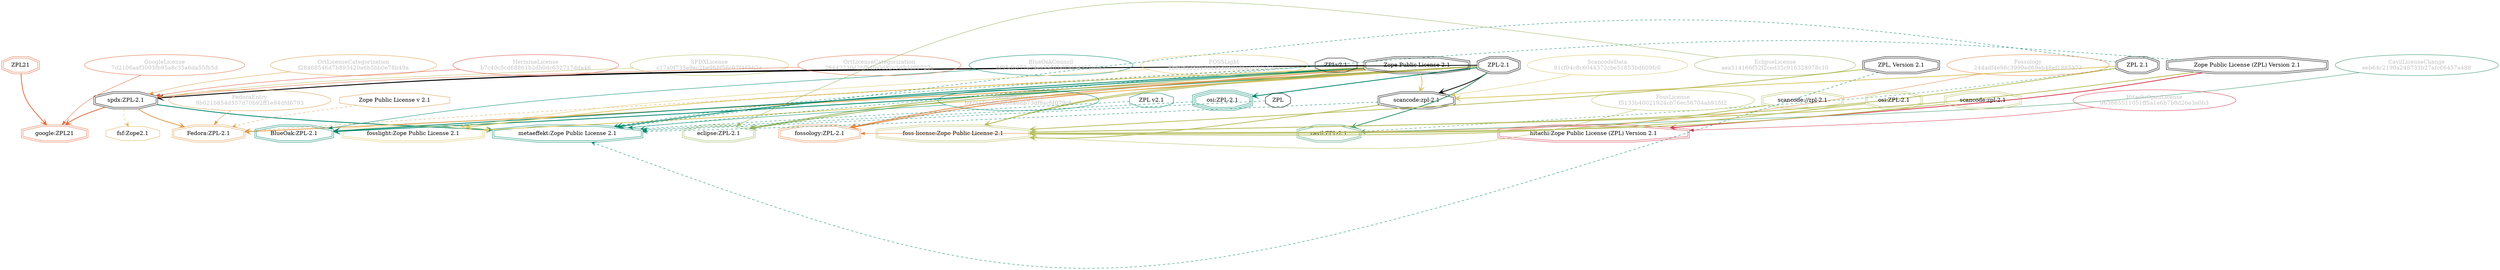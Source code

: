 strict digraph {
    node [shape=box];
    graph [splines=curved];
    4422 [label="SPDXLicense\nc17a0f735e9ec2be968f56c07f46bb2a"
         ,fontcolor=gray
         ,color="#b8bf62"
         ,fillcolor="beige;1"
         ,shape=ellipse];
    4423 [label="spdx:ZPL-2.1"
         ,shape=doubleoctagon];
    4424 [label="ZPL-2.1"
         ,shape=doubleoctagon];
    4425 [label="Zope Public License 2.1"
         ,shape=doubleoctagon];
    5625 [label="GoogleLicense\n7d2106aaf3093fb95a8c35a6da55fb5d"
         ,fontcolor=gray
         ,color="#e06f45"
         ,fillcolor="beige;1"
         ,shape=ellipse];
    5626 [label="google:ZPL21"
         ,color="#e06f45"
         ,shape=doubleoctagon];
    5627 [label=ZPL21
         ,color="#e06f45"
         ,shape=doubleoctagon];
    8520 [label="FedoraEntry\n9b621b854d557d70b92ff1e84dfd6793"
         ,fontcolor=gray
         ,color="#e09d4b"
         ,fillcolor="beige;1"
         ,shape=ellipse];
    8521 [label="Fedora:ZPL-2.1"
         ,color="#e09d4b"
         ,shape=doubleoctagon];
    8522 [label="Zope Public License v 2.1"
         ,color="#e09d4b"
         ,shape=octagon];
    8523 [label="ZPLv2.1"
         ,shape=octagon];
    9039 [label="BlueOakCouncil\n6f95db277e24ea9961bdf3d54352b583"
         ,fontcolor=gray
         ,color="#00876c"
         ,fillcolor="beige;1"
         ,shape=ellipse];
    9040 [label="BlueOak:ZPL-2.1"
         ,color="#00876c"
         ,shape=doubleoctagon];
    10661 [label="fsf:Zope2.1"
          ,color="#deb256"
          ,shape=octagon];
    25830 [label="ScancodeData\n91cf94c8c6044372cbe51853bd609fc0"
          ,fontcolor=gray
          ,color="#dac767"
          ,fillcolor="beige;1"
          ,shape=ellipse];
    25831 [label="scancode:zpl-2.1"
          ,shape=doubleoctagon];
    25832 [label="ZPL 2.1"
          ,shape=doubleoctagon];
    26334 [label="Fossology\n244adf4e98c3999ed69eb48ef1885373"
          ,fontcolor=gray
          ,color="#e18745"
          ,fillcolor="beige;1"
          ,shape=ellipse];
    26335 [label="fossology:ZPL-2.1"
          ,color="#e18745"
          ,shape=doubleoctagon];
    27241 [label=ZPL,shape=octagon];
    35271 [label="OrtLicenseCategorization\n26442230d2bf54fe0d82c3d9dd86723e"
          ,fontcolor=gray
          ,color="#e06f45"
          ,fillcolor="beige;1"
          ,shape=ellipse];
    36276 [label="OrtLicenseCategorization\nf28468546d7b893420a6b5bb0e78b49a"
          ,fontcolor=gray
          ,color="#e09d4b"
          ,fillcolor="beige;1"
          ,shape=ellipse];
    38180 [label="CavilLicenseChange\neeb64c2190a248733b27afc66457a488"
          ,fontcolor=gray
          ,color="#379469"
          ,fillcolor="beige;1"
          ,shape=ellipse];
    38181 [label="cavil:ZPL-2.1"
          ,color="#379469"
          ,shape=doubleoctagon];
    49830 [label="MetaeffektLicense\nb92aa1ee8022b8a6db73df8acfd079c8"
          ,fontcolor=gray
          ,color="#00876c"
          ,fillcolor="beige;1"
          ,shape=ellipse];
    49831 [label="metaeffekt:Zope Public License 2.1"
          ,color="#00876c"
          ,shape=doubleoctagon];
    49832 [label="ZPL, Version 2.1"
          ,shape=doubleoctagon];
    49833 [label="Zope Public License (ZPL) Version 2.1"
          ,shape=doubleoctagon];
    49834 [label="ZPL v2.1"
          ,color="#00876c"
          ,shape=octagon];
    49835 [label="osi:ZPL-2.1"
          ,color="#00876c"
          ,shape=tripleoctagon];
    50082 [label="HermineLicense\nb7c40c5cd68861b2db0dc632717dda46"
          ,fontcolor=gray
          ,color="#dc574a"
          ,fillcolor="beige;1"
          ,shape=ellipse];
    50881 [label="FossLicense\nf5133b40021924cb76ec56704ab91fd2"
          ,fontcolor=gray
          ,color="#b8bf62"
          ,fillcolor="beige;1"
          ,shape=ellipse];
    50882 [label="foss-license:Zope Public License 2.1"
          ,color="#b8bf62"
          ,shape=doubleoctagon];
    50883 [label="scancode://zpl-2.1"
          ,color="#b8bf62"
          ,shape=doubleoctagon];
    50884 [label="osi:ZPL-2.1"
          ,color="#b8bf62"
          ,shape=doubleoctagon];
    50885 [label="scancode:zpl-2.1"
          ,color="#b8bf62"
          ,shape=doubleoctagon];
    51163 [label="FOSSLight\n6b69d3350130a45d8a01dba1207513ee"
          ,fontcolor=gray
          ,color="#dac767"
          ,fillcolor="beige;1"
          ,shape=ellipse];
    51164 [label="fosslight:Zope Public License 2.1"
          ,color="#dac767"
          ,shape=doubleoctagon];
    52730 [label="HitachiOpenLicense\n963865511051ff5a1e6b7b8d26e3a0b3"
          ,fontcolor=gray
          ,color="#d43d51"
          ,fillcolor="beige;1"
          ,shape=ellipse];
    52731 [label="hitachi:Zope Public License (ZPL) Version 2.1"
          ,color="#d43d51"
          ,shape=doubleoctagon];
    54338 [label="EclipseLicense\naea514166f52f2ced35c916328978c10"
          ,fontcolor=gray
          ,color="#98b561"
          ,fillcolor="beige;1"
          ,shape=ellipse];
    54339 [label="eclipse:ZPL-2.1"
          ,color="#98b561"
          ,shape=doubleoctagon];
    4422 -> 4423 [weight=0.5
                 ,color="#b8bf62"];
    4423 -> 5626 [style=bold
                 ,arrowhead=vee
                 ,weight=0.7
                 ,color="#e06f45"];
    4423 -> 8521 [style=bold
                 ,arrowhead=vee
                 ,weight=0.7
                 ,color="#e09d4b"];
    4423 -> 10661 [style=dashed
                  ,arrowhead=vee
                  ,weight=0.5
                  ,color="#deb256"];
    4423 -> 49831 [style=bold
                  ,arrowhead=vee
                  ,weight=0.7
                  ,color="#00876c"];
    4424 -> 4423 [style=bold
                 ,arrowhead=vee
                 ,weight=0.7];
    4424 -> 8521 [style=bold
                 ,arrowhead=vee
                 ,weight=0.7
                 ,color="#e09d4b"];
    4424 -> 9040 [style=bold
                 ,arrowhead=vee
                 ,weight=0.7
                 ,color="#00876c"];
    4424 -> 25831 [style=bold
                  ,arrowhead=vee
                  ,weight=0.7];
    4424 -> 26335 [style=bold
                  ,arrowhead=vee
                  ,weight=0.7
                  ,color="#e18745"];
    4424 -> 38181 [style=bold
                  ,arrowhead=vee
                  ,weight=0.7
                  ,color="#379469"];
    4424 -> 38181 [style=bold
                  ,arrowhead=vee
                  ,weight=0.7
                  ,color="#379469"];
    4424 -> 49835 [style=bold
                  ,arrowhead=vee
                  ,weight=0.7
                  ,color="#00876c"];
    4424 -> 50882 [style=bold
                  ,arrowhead=vee
                  ,weight=0.7
                  ,color="#b8bf62"];
    4424 -> 51164 [style=bold
                  ,arrowhead=vee
                  ,weight=0.7
                  ,color="#dac767"];
    4424 -> 54339 [style=bold
                  ,arrowhead=vee
                  ,weight=0.7
                  ,color="#98b561"];
    4425 -> 4423 [style=bold
                 ,arrowhead=vee
                 ,weight=0.7];
    4425 -> 9040 [style=bold
                 ,arrowhead=vee
                 ,weight=0.7
                 ,color="#00876c"];
    4425 -> 25831 [style=bold
                  ,arrowhead=vee
                  ,weight=0.7
                  ,color="#dac767"];
    4425 -> 26335 [style=bold
                  ,arrowhead=vee
                  ,weight=0.7
                  ,color="#e18745"];
    4425 -> 49831 [style=bold
                  ,arrowhead=vee
                  ,weight=0.7
                  ,color="#00876c"];
    4425 -> 50882 [style=bold
                  ,arrowhead=vee
                  ,weight=0.7
                  ,color="#b8bf62"];
    4425 -> 51164 [style=bold
                  ,arrowhead=vee
                  ,weight=0.7
                  ,color="#dac767"];
    4425 -> 54339 [style=bold
                  ,arrowhead=vee
                  ,weight=0.7
                  ,color="#98b561"];
    5625 -> 5626 [weight=0.5
                 ,color="#e06f45"];
    5627 -> 5626 [style=bold
                 ,arrowhead=vee
                 ,weight=0.7
                 ,color="#e06f45"];
    8520 -> 8521 [weight=0.5
                 ,color="#e09d4b"];
    8522 -> 8521 [style=dashed
                 ,arrowhead=vee
                 ,weight=0.5
                 ,color="#e09d4b"];
    8523 -> 8521 [style=dashed
                 ,arrowhead=vee
                 ,weight=0.5
                 ,color="#e09d4b"];
    8523 -> 49831 [style=dashed
                  ,arrowhead=vee
                  ,weight=0.5
                  ,color="#00876c"];
    9039 -> 9040 [weight=0.5
                 ,color="#00876c"];
    25830 -> 25831 [weight=0.5
                   ,color="#dac767"];
    25831 -> 49831 [style=dashed
                   ,arrowhead=vee
                   ,weight=0.5
                   ,color="#00876c"];
    25831 -> 50882 [style=bold
                   ,arrowhead=vee
                   ,weight=0.7
                   ,color="#b8bf62"];
    25832 -> 25831 [style=bold
                   ,arrowhead=vee
                   ,weight=0.7
                   ,color="#dac767"];
    25832 -> 38181 [style=dashed
                   ,arrowhead=vee
                   ,weight=0.5
                   ,color="#379469"];
    25832 -> 49831 [style=dashed
                   ,arrowhead=vee
                   ,weight=0.5
                   ,color="#00876c"];
    25832 -> 50882 [style=bold
                   ,arrowhead=vee
                   ,weight=0.7
                   ,color="#b8bf62"];
    26334 -> 26335 [weight=0.5
                   ,color="#e18745"];
    27241 -> 49831 [style=dashed
                   ,arrowhead=vee
                   ,weight=0.5
                   ,color="#00876c"];
    35271 -> 4423 [weight=0.5
                  ,color="#e06f45"];
    36276 -> 4423 [weight=0.5
                  ,color="#e09d4b"];
    38180 -> 38181 [weight=0.5
                   ,color="#379469"];
    49830 -> 49831 [weight=0.5
                   ,color="#00876c"];
    49832 -> 49831 [style=dashed
                   ,arrowhead=vee
                   ,weight=0.5
                   ,color="#00876c"];
    49832 -> 50882 [style=bold
                   ,arrowhead=vee
                   ,weight=0.7
                   ,color="#b8bf62"];
    49833 -> 49831 [style=dashed
                   ,arrowhead=vee
                   ,weight=0.5
                   ,color="#00876c"];
    49833 -> 50882 [style=bold
                   ,arrowhead=vee
                   ,weight=0.7
                   ,color="#b8bf62"];
    49833 -> 52731 [style=bold
                   ,arrowhead=vee
                   ,weight=0.7
                   ,color="#d43d51"];
    49834 -> 49831 [style=dashed
                   ,arrowhead=vee
                   ,weight=0.5
                   ,color="#00876c"];
    49835 -> 49831 [style=dashed
                   ,arrowhead=vee
                   ,weight=0.5
                   ,color="#00876c"];
    50082 -> 4423 [weight=0.5
                  ,color="#dc574a"];
    50881 -> 50882 [weight=0.5
                   ,color="#b8bf62"];
    50883 -> 50882 [style=bold
                   ,arrowhead=vee
                   ,weight=0.7
                   ,color="#b8bf62"];
    50884 -> 50882 [style=bold
                   ,arrowhead=vee
                   ,weight=0.7
                   ,color="#b8bf62"];
    50885 -> 50882 [style=bold
                   ,arrowhead=vee
                   ,weight=0.7
                   ,color="#b8bf62"];
    51163 -> 51164 [weight=0.5
                   ,color="#dac767"];
    52730 -> 52731 [weight=0.5
                   ,color="#d43d51"];
    54338 -> 54339 [weight=0.5
                   ,color="#98b561"];
}
